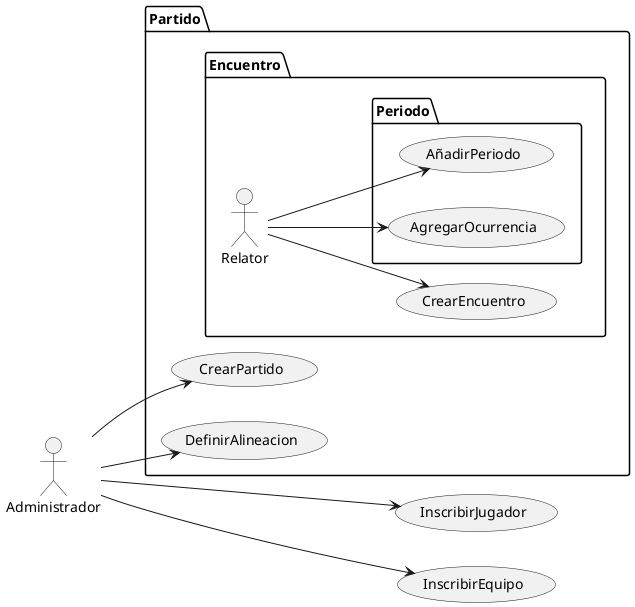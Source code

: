 @startuml
left to right direction

actor Administrador
usecase InscribirJugador
usecase InscribirEquipo

Administrador ---> InscribirEquipo
Administrador ---> InscribirJugador


package Partido {

usecase CrearPartido
usecase DefinirAlineacion
Administrador --> CrearPartido
Administrador --> DefinirAlineacion


package Encuentro {

actor Relator
usecase CrearEncuentro

Relator --> CrearEncuentro

package Periodo {
usecase AñadirPeriodo
useCase AgregarOcurrencia

Relator --> AñadirPeriodo
Relator --> AgregarOcurrencia

}

}

}

@enduml
